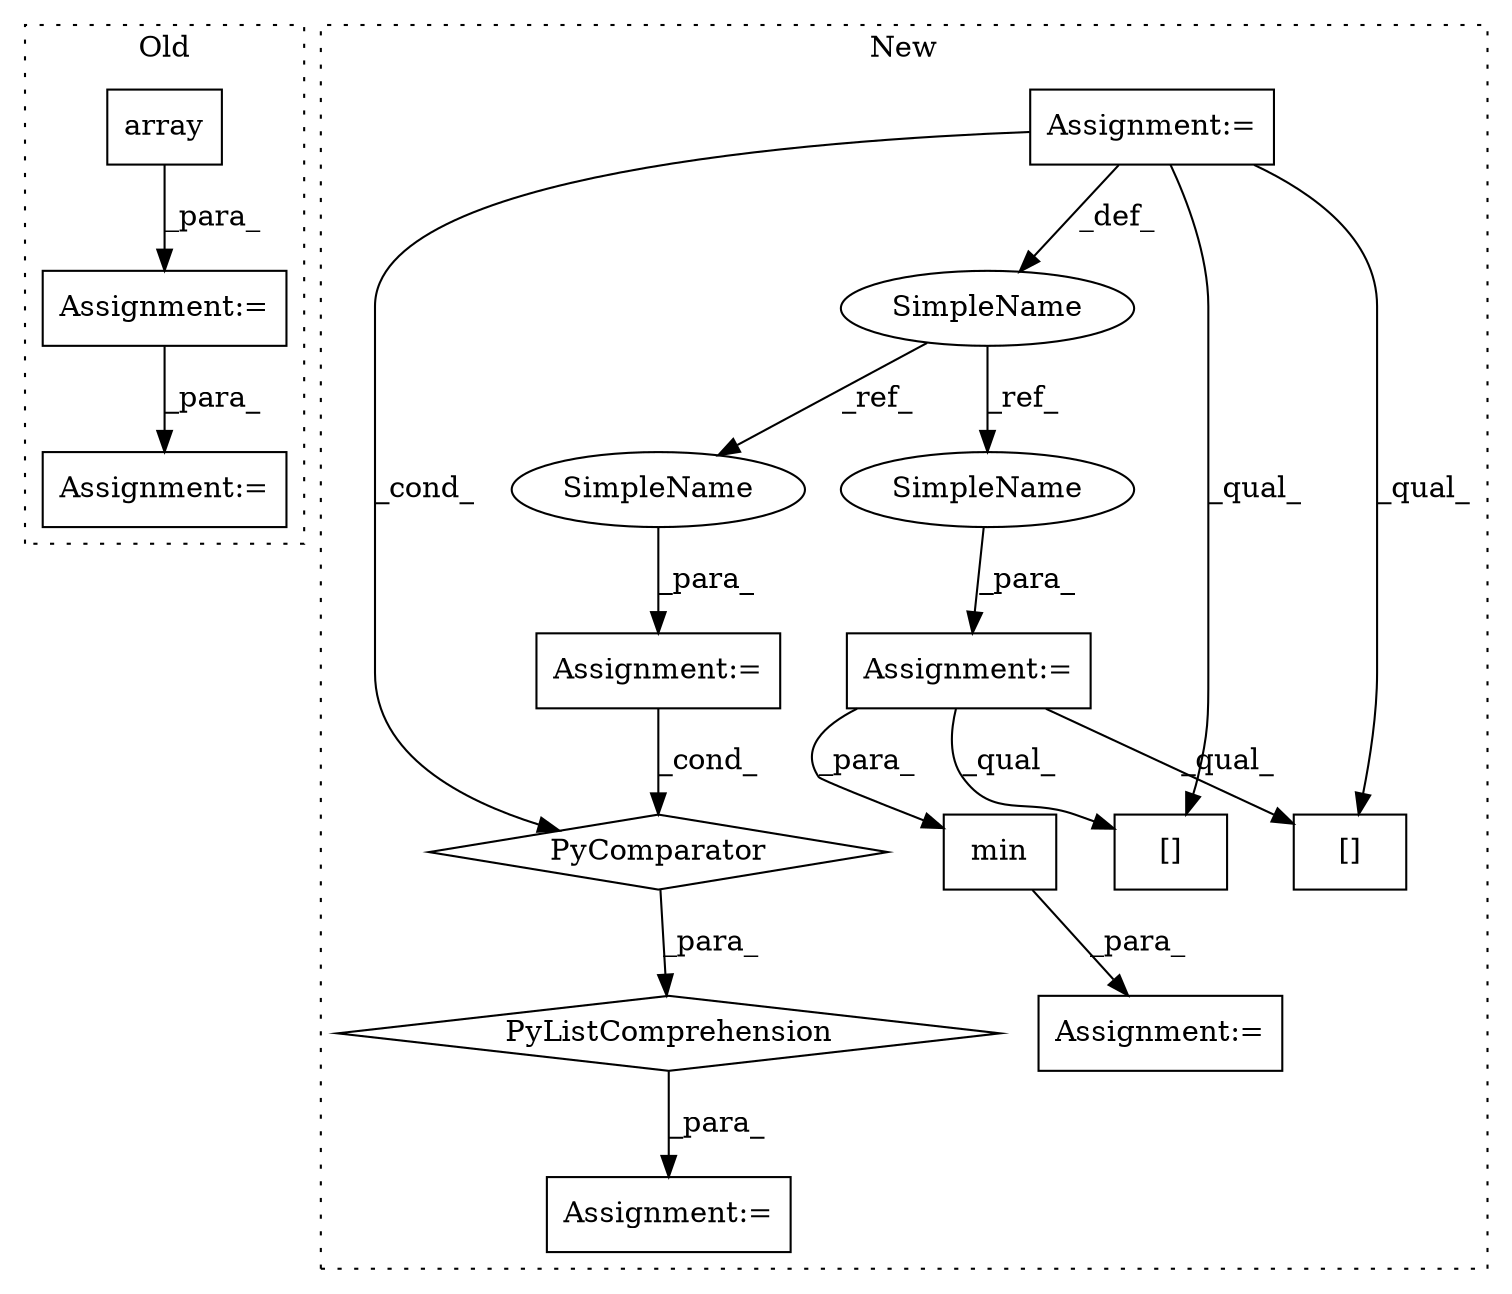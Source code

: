digraph G {
subgraph cluster0 {
1 [label="array" a="32" s="3216,3253" l="6,1" shape="box"];
5 [label="Assignment:=" a="7" s="3327" l="1" shape="box"];
7 [label="Assignment:=" a="7" s="3209" l="1" shape="box"];
label = "Old";
style="dotted";
}
subgraph cluster1 {
2 [label="min" a="32" s="3848,3883" l="4,1" shape="box"];
3 [label="Assignment:=" a="7" s="3841" l="1" shape="box"];
4 [label="Assignment:=" a="7" s="3432" l="24" shape="box"];
6 [label="Assignment:=" a="7" s="3561" l="25" shape="box"];
8 [label="Assignment:=" a="7" s="3719" l="25" shape="box"];
9 [label="SimpleName" a="42" s="3310" l="9" shape="ellipse"];
10 [label="[]" a="2" s="3625,3650" l="2,1" shape="box"];
11 [label="PyListComprehension" a="109" s="3487" l="107" shape="diamond"];
12 [label="[]" a="2" s="3804,3828" l="7,1" shape="box"];
13 [label="PyComparator" a="113" s="3561" l="25" shape="diamond"];
14 [label="Assignment:=" a="7" s="3471" l="1" shape="box"];
15 [label="SimpleName" a="42" s="3568" l="9" shape="ellipse"];
16 [label="SimpleName" a="42" s="3726" l="9" shape="ellipse"];
label = "New";
style="dotted";
}
1 -> 7 [label="_para_"];
2 -> 3 [label="_para_"];
4 -> 9 [label="_def_"];
4 -> 10 [label="_qual_"];
4 -> 12 [label="_qual_"];
4 -> 13 [label="_cond_"];
6 -> 13 [label="_cond_"];
7 -> 5 [label="_para_"];
8 -> 2 [label="_para_"];
8 -> 12 [label="_qual_"];
8 -> 10 [label="_qual_"];
9 -> 15 [label="_ref_"];
9 -> 16 [label="_ref_"];
11 -> 14 [label="_para_"];
13 -> 11 [label="_para_"];
15 -> 6 [label="_para_"];
16 -> 8 [label="_para_"];
}